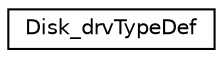 digraph "Graphical Class Hierarchy"
{
 // LATEX_PDF_SIZE
  edge [fontname="Helvetica",fontsize="10",labelfontname="Helvetica",labelfontsize="10"];
  node [fontname="Helvetica",fontsize="10",shape=record];
  rankdir="LR";
  Node0 [label="Disk_drvTypeDef",height=0.2,width=0.4,color="black", fillcolor="white", style="filled",URL="$struct_disk__drv_type_def.html",tooltip="Global Disk IO Drivers structure definition."];
}
